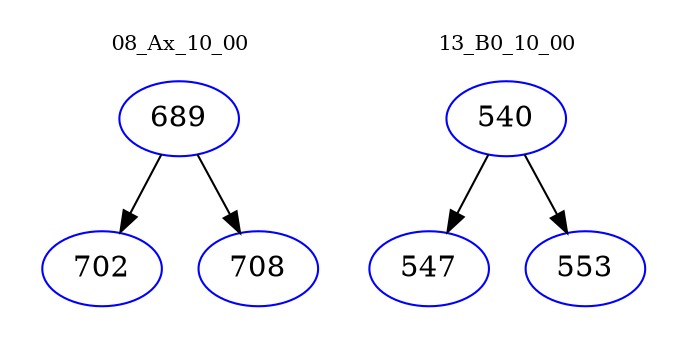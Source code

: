 digraph{
subgraph cluster_0 {
color = white
label = "08_Ax_10_00";
fontsize=10;
T0_689 [label="689", color="blue"]
T0_689 -> T0_702 [color="black"]
T0_702 [label="702", color="blue"]
T0_689 -> T0_708 [color="black"]
T0_708 [label="708", color="blue"]
}
subgraph cluster_1 {
color = white
label = "13_B0_10_00";
fontsize=10;
T1_540 [label="540", color="blue"]
T1_540 -> T1_547 [color="black"]
T1_547 [label="547", color="blue"]
T1_540 -> T1_553 [color="black"]
T1_553 [label="553", color="blue"]
}
}
